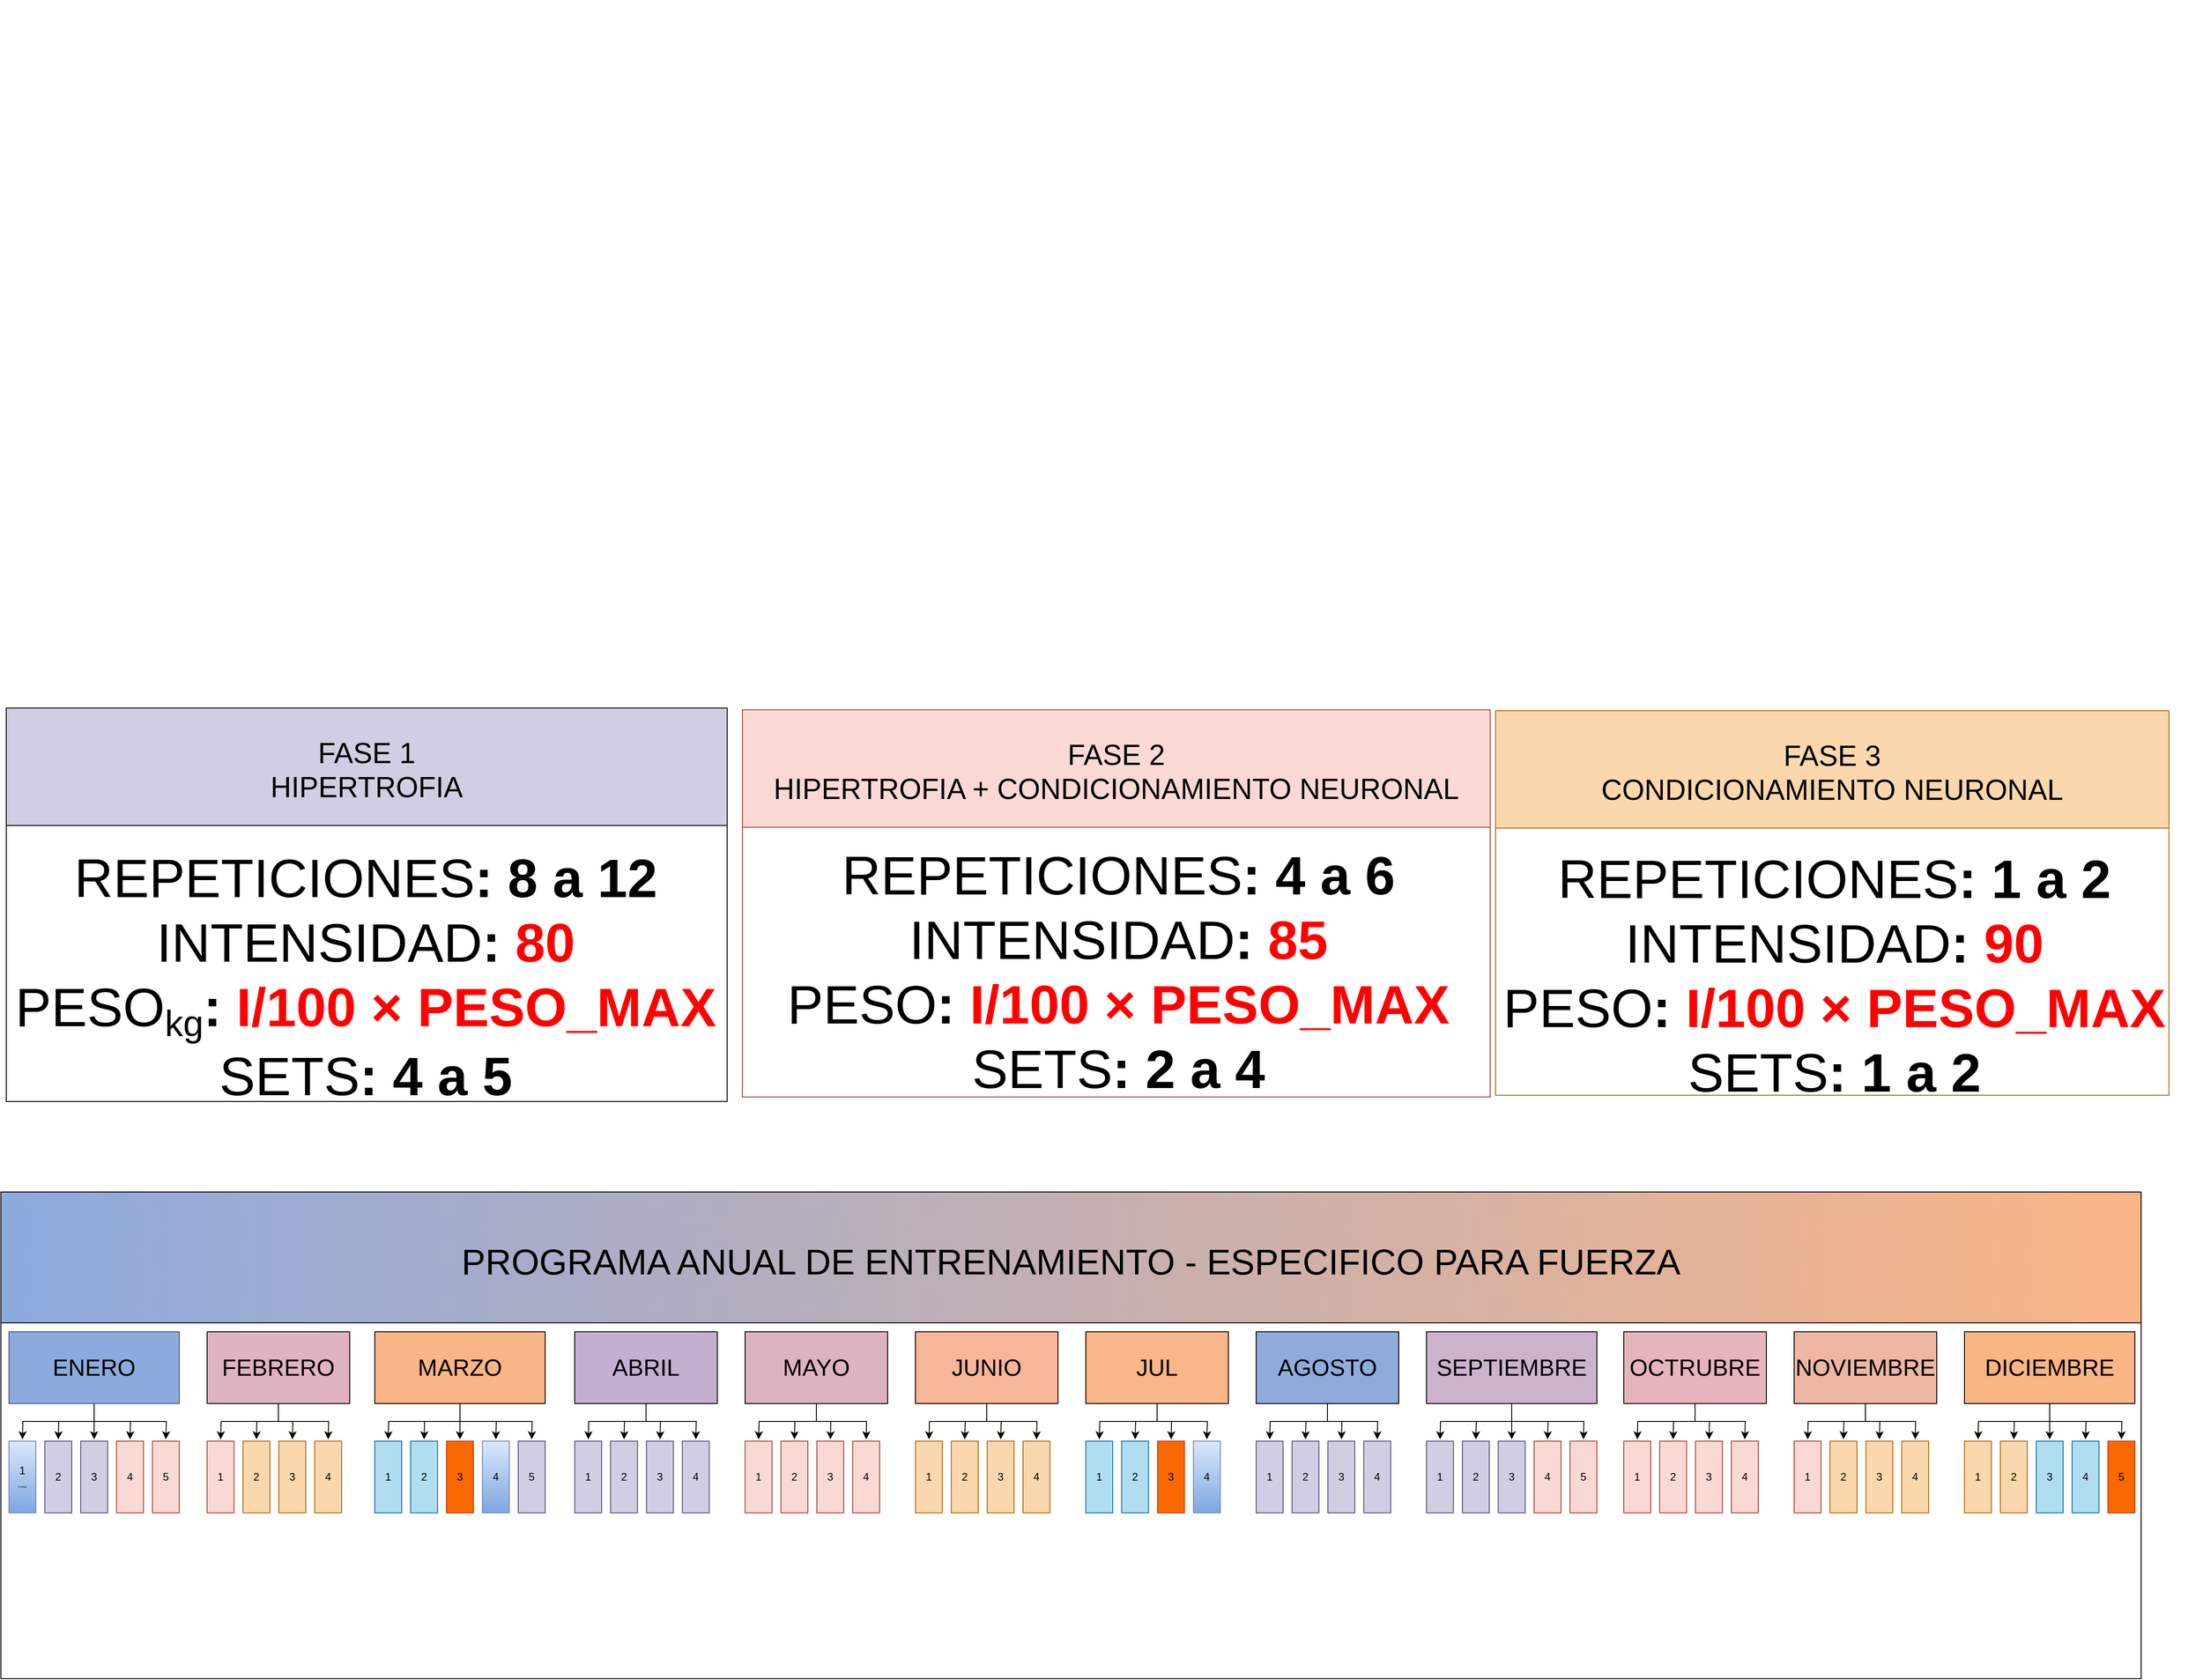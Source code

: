 <mxfile version="16.6.7" type="github">
  <diagram id="v5hP3LnzkyjKXNR7ILOM" name="Page-1">
    <mxGraphModel dx="2680" dy="3036" grid="1" gridSize="1" guides="1" tooltips="1" connect="1" arrows="1" fold="1" page="1" pageScale="1" pageWidth="827" pageHeight="1169" math="0" shadow="0">
      <root>
        <mxCell id="0" />
        <mxCell id="1" parent="0" />
        <mxCell id="fFUsiUg8K44ykZOcUOI2-355" value="" style="shape=image;imageAspect=0;aspect=fixed;verticalLabelPosition=bottom;verticalAlign=top;image=https://i.imgur.com/oUZB5g9.png;clipPath=inset(74.07% 0% 0% 0%);" vertex="1" parent="1">
          <mxGeometry x="403" y="-966" width="2362" height="330.68" as="geometry" />
        </mxCell>
        <mxCell id="fFUsiUg8K44ykZOcUOI2-368" value="" style="shape=image;imageAspect=0;aspect=fixed;verticalLabelPosition=bottom;verticalAlign=top;image=https://i.imgur.com/oUZB5g9.png;clipPath=inset(34.57% 0% 31.48% 0%);" vertex="1" parent="1">
          <mxGeometry x="405" y="-617" width="2360" height="432.66" as="geometry" />
        </mxCell>
        <mxCell id="fFUsiUg8K44ykZOcUOI2-369" value="PROGRAMA ANUAL DE ENTRENAMIENTO - ESPECIFICO PARA FUERZA" style="swimlane;fontFamily=Helvetica;fontSize=40;fontColor=default;strokeColor=#000000;fillColor=#FAB586;gradientColor=#8DAADE;gradientDirection=west;startSize=146;fontStyle=0" vertex="1" parent="1">
          <mxGeometry x="398" y="364" width="2387" height="543" as="geometry" />
        </mxCell>
        <mxCell id="fFUsiUg8K44ykZOcUOI2-370" style="edgeStyle=orthogonalEdgeStyle;rounded=0;orthogonalLoop=1;jettySize=auto;html=1;" edge="1" parent="fFUsiUg8K44ykZOcUOI2-369" source="fFUsiUg8K44ykZOcUOI2-375">
          <mxGeometry relative="1" as="geometry">
            <mxPoint x="24" y="276" as="targetPoint" />
          </mxGeometry>
        </mxCell>
        <mxCell id="fFUsiUg8K44ykZOcUOI2-371" style="edgeStyle=orthogonalEdgeStyle;rounded=0;orthogonalLoop=1;jettySize=auto;html=1;entryX=0.5;entryY=0;entryDx=0;entryDy=0;" edge="1" parent="fFUsiUg8K44ykZOcUOI2-369" source="fFUsiUg8K44ykZOcUOI2-375">
          <mxGeometry relative="1" as="geometry">
            <mxPoint x="64" y="276" as="targetPoint" />
          </mxGeometry>
        </mxCell>
        <mxCell id="fFUsiUg8K44ykZOcUOI2-372" style="edgeStyle=orthogonalEdgeStyle;rounded=0;orthogonalLoop=1;jettySize=auto;html=1;" edge="1" parent="fFUsiUg8K44ykZOcUOI2-369" source="fFUsiUg8K44ykZOcUOI2-375">
          <mxGeometry relative="1" as="geometry">
            <mxPoint x="104" y="276" as="targetPoint" />
          </mxGeometry>
        </mxCell>
        <mxCell id="fFUsiUg8K44ykZOcUOI2-373" style="edgeStyle=orthogonalEdgeStyle;rounded=0;orthogonalLoop=1;jettySize=auto;html=1;entryX=0.5;entryY=0;entryDx=0;entryDy=0;" edge="1" parent="fFUsiUg8K44ykZOcUOI2-369" source="fFUsiUg8K44ykZOcUOI2-375">
          <mxGeometry relative="1" as="geometry">
            <mxPoint x="144" y="276" as="targetPoint" />
          </mxGeometry>
        </mxCell>
        <mxCell id="fFUsiUg8K44ykZOcUOI2-374" style="edgeStyle=orthogonalEdgeStyle;rounded=0;orthogonalLoop=1;jettySize=auto;html=1;entryX=0.5;entryY=0;entryDx=0;entryDy=0;" edge="1" parent="fFUsiUg8K44ykZOcUOI2-369" source="fFUsiUg8K44ykZOcUOI2-375">
          <mxGeometry relative="1" as="geometry">
            <mxPoint x="184" y="276" as="targetPoint" />
          </mxGeometry>
        </mxCell>
        <mxCell id="fFUsiUg8K44ykZOcUOI2-375" value="ENERO" style="rounded=0;whiteSpace=wrap;html=1;fillColor=#8daadc;strokeColor=#56517e;fontSize=26;" vertex="1" parent="fFUsiUg8K44ykZOcUOI2-369">
          <mxGeometry x="9" y="156" width="190" height="80" as="geometry" />
        </mxCell>
        <mxCell id="fFUsiUg8K44ykZOcUOI2-377" value="1&lt;br&gt;&lt;font style=&quot;font-size: 3px&quot;&gt;0.30kg&lt;/font&gt;" style="rounded=0;whiteSpace=wrap;html=1;fillColor=#dae8fc;strokeColor=#6c8ebf;gradientColor=#7ea6e0;" vertex="1" parent="fFUsiUg8K44ykZOcUOI2-369">
          <mxGeometry x="9" y="278" width="30" height="80" as="geometry" />
        </mxCell>
        <mxCell id="fFUsiUg8K44ykZOcUOI2-379" value="2" style="rounded=0;whiteSpace=wrap;html=1;fillColor=#d0cee2;strokeColor=#56517e;" vertex="1" parent="fFUsiUg8K44ykZOcUOI2-369">
          <mxGeometry x="49" y="278" width="30" height="80" as="geometry" />
        </mxCell>
        <mxCell id="fFUsiUg8K44ykZOcUOI2-381" value="3" style="rounded=0;whiteSpace=wrap;html=1;fillColor=#d0cee2;strokeColor=#56517e;" vertex="1" parent="fFUsiUg8K44ykZOcUOI2-369">
          <mxGeometry x="89" y="278" width="30" height="80" as="geometry" />
        </mxCell>
        <mxCell id="fFUsiUg8K44ykZOcUOI2-383" value="4" style="rounded=0;whiteSpace=wrap;html=1;fillColor=#fad9d5;strokeColor=#ae4132;" vertex="1" parent="fFUsiUg8K44ykZOcUOI2-369">
          <mxGeometry x="129" y="278" width="30" height="80" as="geometry" />
        </mxCell>
        <mxCell id="fFUsiUg8K44ykZOcUOI2-384" value="5" style="rounded=0;whiteSpace=wrap;html=1;fillColor=#fad9d5;strokeColor=#ae4132;" vertex="1" parent="fFUsiUg8K44ykZOcUOI2-369">
          <mxGeometry x="169" y="278" width="30" height="80" as="geometry" />
        </mxCell>
        <mxCell id="fFUsiUg8K44ykZOcUOI2-385" style="edgeStyle=orthogonalEdgeStyle;rounded=0;orthogonalLoop=1;jettySize=auto;html=1;" edge="1" parent="fFUsiUg8K44ykZOcUOI2-369" source="fFUsiUg8K44ykZOcUOI2-389">
          <mxGeometry relative="1" as="geometry">
            <mxPoint x="245.111" y="276" as="targetPoint" />
          </mxGeometry>
        </mxCell>
        <mxCell id="fFUsiUg8K44ykZOcUOI2-386" style="edgeStyle=orthogonalEdgeStyle;rounded=0;orthogonalLoop=1;jettySize=auto;html=1;entryX=0.5;entryY=0;entryDx=0;entryDy=0;" edge="1" parent="fFUsiUg8K44ykZOcUOI2-369" source="fFUsiUg8K44ykZOcUOI2-389">
          <mxGeometry relative="1" as="geometry">
            <mxPoint x="285" y="276" as="targetPoint" />
          </mxGeometry>
        </mxCell>
        <mxCell id="fFUsiUg8K44ykZOcUOI2-387" style="edgeStyle=orthogonalEdgeStyle;rounded=0;orthogonalLoop=1;jettySize=auto;html=1;" edge="1" parent="fFUsiUg8K44ykZOcUOI2-369" source="fFUsiUg8K44ykZOcUOI2-389">
          <mxGeometry relative="1" as="geometry">
            <mxPoint x="325.111" y="276" as="targetPoint" />
          </mxGeometry>
        </mxCell>
        <mxCell id="fFUsiUg8K44ykZOcUOI2-388" style="edgeStyle=orthogonalEdgeStyle;rounded=0;orthogonalLoop=1;jettySize=auto;html=1;entryX=0.5;entryY=0;entryDx=0;entryDy=0;" edge="1" parent="fFUsiUg8K44ykZOcUOI2-369" source="fFUsiUg8K44ykZOcUOI2-389">
          <mxGeometry relative="1" as="geometry">
            <mxPoint x="365" y="276" as="targetPoint" />
          </mxGeometry>
        </mxCell>
        <mxCell id="fFUsiUg8K44ykZOcUOI2-389" value="FEBRERO&lt;br style=&quot;font-size: 26px;&quot;&gt;" style="rounded=0;whiteSpace=wrap;html=1;fillColor=#dfb3c0;fontSize=26;" vertex="1" parent="fFUsiUg8K44ykZOcUOI2-369">
          <mxGeometry x="230" y="156" width="159" height="80" as="geometry" />
        </mxCell>
        <mxCell id="fFUsiUg8K44ykZOcUOI2-391" value="1" style="rounded=0;whiteSpace=wrap;html=1;fillColor=#fad9d5;strokeColor=#ae4132;" vertex="1" parent="fFUsiUg8K44ykZOcUOI2-369">
          <mxGeometry x="230" y="278" width="30" height="80" as="geometry" />
        </mxCell>
        <mxCell id="fFUsiUg8K44ykZOcUOI2-393" value="2" style="rounded=0;whiteSpace=wrap;html=1;fillColor=#fad7ac;strokeColor=#b46504;" vertex="1" parent="fFUsiUg8K44ykZOcUOI2-369">
          <mxGeometry x="270" y="278" width="30" height="80" as="geometry" />
        </mxCell>
        <mxCell id="fFUsiUg8K44ykZOcUOI2-395" value="3" style="rounded=0;whiteSpace=wrap;html=1;fillColor=#fad7ac;strokeColor=#b46504;" vertex="1" parent="fFUsiUg8K44ykZOcUOI2-369">
          <mxGeometry x="310" y="278" width="30" height="80" as="geometry" />
        </mxCell>
        <mxCell id="fFUsiUg8K44ykZOcUOI2-396" value="4" style="rounded=0;whiteSpace=wrap;html=1;fillColor=#fad7ac;strokeColor=#b46504;" vertex="1" parent="fFUsiUg8K44ykZOcUOI2-369">
          <mxGeometry x="350" y="278" width="30" height="80" as="geometry" />
        </mxCell>
        <mxCell id="fFUsiUg8K44ykZOcUOI2-397" style="edgeStyle=orthogonalEdgeStyle;rounded=0;orthogonalLoop=1;jettySize=auto;html=1;" edge="1" parent="fFUsiUg8K44ykZOcUOI2-369" source="fFUsiUg8K44ykZOcUOI2-402">
          <mxGeometry relative="1" as="geometry">
            <mxPoint x="432" y="276" as="targetPoint" />
          </mxGeometry>
        </mxCell>
        <mxCell id="fFUsiUg8K44ykZOcUOI2-398" style="edgeStyle=orthogonalEdgeStyle;rounded=0;orthogonalLoop=1;jettySize=auto;html=1;entryX=0.5;entryY=0;entryDx=0;entryDy=0;" edge="1" parent="fFUsiUg8K44ykZOcUOI2-369" source="fFUsiUg8K44ykZOcUOI2-402">
          <mxGeometry relative="1" as="geometry">
            <mxPoint x="472" y="276" as="targetPoint" />
          </mxGeometry>
        </mxCell>
        <mxCell id="fFUsiUg8K44ykZOcUOI2-399" style="edgeStyle=orthogonalEdgeStyle;rounded=0;orthogonalLoop=1;jettySize=auto;html=1;" edge="1" parent="fFUsiUg8K44ykZOcUOI2-369" source="fFUsiUg8K44ykZOcUOI2-402">
          <mxGeometry relative="1" as="geometry">
            <mxPoint x="512" y="276" as="targetPoint" />
          </mxGeometry>
        </mxCell>
        <mxCell id="fFUsiUg8K44ykZOcUOI2-400" style="edgeStyle=orthogonalEdgeStyle;rounded=0;orthogonalLoop=1;jettySize=auto;html=1;entryX=0.5;entryY=0;entryDx=0;entryDy=0;" edge="1" parent="fFUsiUg8K44ykZOcUOI2-369" source="fFUsiUg8K44ykZOcUOI2-402">
          <mxGeometry relative="1" as="geometry">
            <mxPoint x="552" y="276" as="targetPoint" />
          </mxGeometry>
        </mxCell>
        <mxCell id="fFUsiUg8K44ykZOcUOI2-401" style="edgeStyle=orthogonalEdgeStyle;rounded=0;orthogonalLoop=1;jettySize=auto;html=1;entryX=0.5;entryY=0;entryDx=0;entryDy=0;" edge="1" parent="fFUsiUg8K44ykZOcUOI2-369" source="fFUsiUg8K44ykZOcUOI2-402">
          <mxGeometry relative="1" as="geometry">
            <mxPoint x="592" y="276" as="targetPoint" />
          </mxGeometry>
        </mxCell>
        <mxCell id="fFUsiUg8K44ykZOcUOI2-402" value="MARZO" style="rounded=0;whiteSpace=wrap;html=1;fillColor=#fab587;fontSize=26;" vertex="1" parent="fFUsiUg8K44ykZOcUOI2-369">
          <mxGeometry x="417" y="156" width="190" height="80" as="geometry" />
        </mxCell>
        <mxCell id="fFUsiUg8K44ykZOcUOI2-404" value="1" style="rounded=0;whiteSpace=wrap;html=1;fillColor=#b1ddf0;strokeColor=#10739e;" vertex="1" parent="fFUsiUg8K44ykZOcUOI2-369">
          <mxGeometry x="417" y="278" width="30" height="80" as="geometry" />
        </mxCell>
        <mxCell id="fFUsiUg8K44ykZOcUOI2-406" value="2" style="rounded=0;whiteSpace=wrap;html=1;fillColor=#b1ddf0;strokeColor=#10739e;" vertex="1" parent="fFUsiUg8K44ykZOcUOI2-369">
          <mxGeometry x="457" y="278" width="30" height="80" as="geometry" />
        </mxCell>
        <mxCell id="fFUsiUg8K44ykZOcUOI2-408" value="3" style="rounded=0;whiteSpace=wrap;html=1;fillColor=#fa6800;strokeColor=#C73500;fontColor=#000000;" vertex="1" parent="fFUsiUg8K44ykZOcUOI2-369">
          <mxGeometry x="497" y="278" width="30" height="80" as="geometry" />
        </mxCell>
        <mxCell id="fFUsiUg8K44ykZOcUOI2-410" value="4" style="rounded=0;whiteSpace=wrap;html=1;fillColor=#dae8fc;strokeColor=#6c8ebf;gradientColor=#7ea6e0;" vertex="1" parent="fFUsiUg8K44ykZOcUOI2-369">
          <mxGeometry x="537" y="278" width="30" height="80" as="geometry" />
        </mxCell>
        <mxCell id="fFUsiUg8K44ykZOcUOI2-411" value="5" style="rounded=0;whiteSpace=wrap;html=1;fillColor=#d0cee2;strokeColor=#56517e;" vertex="1" parent="fFUsiUg8K44ykZOcUOI2-369">
          <mxGeometry x="577" y="278" width="30" height="80" as="geometry" />
        </mxCell>
        <mxCell id="fFUsiUg8K44ykZOcUOI2-412" style="edgeStyle=orthogonalEdgeStyle;rounded=0;orthogonalLoop=1;jettySize=auto;html=1;" edge="1" parent="fFUsiUg8K44ykZOcUOI2-369" source="fFUsiUg8K44ykZOcUOI2-416">
          <mxGeometry relative="1" as="geometry">
            <mxPoint x="655.111" y="276" as="targetPoint" />
          </mxGeometry>
        </mxCell>
        <mxCell id="fFUsiUg8K44ykZOcUOI2-413" style="edgeStyle=orthogonalEdgeStyle;rounded=0;orthogonalLoop=1;jettySize=auto;html=1;entryX=0.5;entryY=0;entryDx=0;entryDy=0;" edge="1" parent="fFUsiUg8K44ykZOcUOI2-369" source="fFUsiUg8K44ykZOcUOI2-416">
          <mxGeometry relative="1" as="geometry">
            <mxPoint x="695" y="276" as="targetPoint" />
          </mxGeometry>
        </mxCell>
        <mxCell id="fFUsiUg8K44ykZOcUOI2-414" style="edgeStyle=orthogonalEdgeStyle;rounded=0;orthogonalLoop=1;jettySize=auto;html=1;" edge="1" parent="fFUsiUg8K44ykZOcUOI2-369" source="fFUsiUg8K44ykZOcUOI2-416">
          <mxGeometry relative="1" as="geometry">
            <mxPoint x="735.111" y="276" as="targetPoint" />
          </mxGeometry>
        </mxCell>
        <mxCell id="fFUsiUg8K44ykZOcUOI2-415" style="edgeStyle=orthogonalEdgeStyle;rounded=0;orthogonalLoop=1;jettySize=auto;html=1;entryX=0.5;entryY=0;entryDx=0;entryDy=0;" edge="1" parent="fFUsiUg8K44ykZOcUOI2-369" source="fFUsiUg8K44ykZOcUOI2-416">
          <mxGeometry relative="1" as="geometry">
            <mxPoint x="775" y="276" as="targetPoint" />
          </mxGeometry>
        </mxCell>
        <mxCell id="fFUsiUg8K44ykZOcUOI2-416" value="ABRIL" style="rounded=0;whiteSpace=wrap;html=1;fillColor=#c3b0d1;fontSize=26;" vertex="1" parent="fFUsiUg8K44ykZOcUOI2-369">
          <mxGeometry x="640" y="156" width="159" height="80" as="geometry" />
        </mxCell>
        <mxCell id="fFUsiUg8K44ykZOcUOI2-418" value="1" style="rounded=0;whiteSpace=wrap;html=1;fillColor=#d0cee2;strokeColor=#56517e;" vertex="1" parent="fFUsiUg8K44ykZOcUOI2-369">
          <mxGeometry x="640" y="278" width="30" height="80" as="geometry" />
        </mxCell>
        <mxCell id="fFUsiUg8K44ykZOcUOI2-420" value="2" style="rounded=0;whiteSpace=wrap;html=1;fillColor=#d0cee2;strokeColor=#56517e;" vertex="1" parent="fFUsiUg8K44ykZOcUOI2-369">
          <mxGeometry x="680" y="278" width="30" height="80" as="geometry" />
        </mxCell>
        <mxCell id="fFUsiUg8K44ykZOcUOI2-422" value="3" style="rounded=0;whiteSpace=wrap;html=1;fillColor=#d0cee2;strokeColor=#56517e;" vertex="1" parent="fFUsiUg8K44ykZOcUOI2-369">
          <mxGeometry x="720" y="278" width="30" height="80" as="geometry" />
        </mxCell>
        <mxCell id="fFUsiUg8K44ykZOcUOI2-423" value="4" style="rounded=0;whiteSpace=wrap;html=1;fillColor=#d0cee2;strokeColor=#56517e;" vertex="1" parent="fFUsiUg8K44ykZOcUOI2-369">
          <mxGeometry x="760" y="278" width="30" height="80" as="geometry" />
        </mxCell>
        <mxCell id="fFUsiUg8K44ykZOcUOI2-424" style="edgeStyle=orthogonalEdgeStyle;rounded=0;orthogonalLoop=1;jettySize=auto;html=1;" edge="1" parent="fFUsiUg8K44ykZOcUOI2-369" source="fFUsiUg8K44ykZOcUOI2-428">
          <mxGeometry relative="1" as="geometry">
            <mxPoint x="845.111" y="276" as="targetPoint" />
          </mxGeometry>
        </mxCell>
        <mxCell id="fFUsiUg8K44ykZOcUOI2-425" style="edgeStyle=orthogonalEdgeStyle;rounded=0;orthogonalLoop=1;jettySize=auto;html=1;entryX=0.5;entryY=0;entryDx=0;entryDy=0;" edge="1" parent="fFUsiUg8K44ykZOcUOI2-369" source="fFUsiUg8K44ykZOcUOI2-428">
          <mxGeometry relative="1" as="geometry">
            <mxPoint x="885" y="276" as="targetPoint" />
          </mxGeometry>
        </mxCell>
        <mxCell id="fFUsiUg8K44ykZOcUOI2-426" style="edgeStyle=orthogonalEdgeStyle;rounded=0;orthogonalLoop=1;jettySize=auto;html=1;" edge="1" parent="fFUsiUg8K44ykZOcUOI2-369" source="fFUsiUg8K44ykZOcUOI2-428">
          <mxGeometry relative="1" as="geometry">
            <mxPoint x="925.111" y="276" as="targetPoint" />
          </mxGeometry>
        </mxCell>
        <mxCell id="fFUsiUg8K44ykZOcUOI2-427" style="edgeStyle=orthogonalEdgeStyle;rounded=0;orthogonalLoop=1;jettySize=auto;html=1;entryX=0.5;entryY=0;entryDx=0;entryDy=0;" edge="1" parent="fFUsiUg8K44ykZOcUOI2-369" source="fFUsiUg8K44ykZOcUOI2-428">
          <mxGeometry relative="1" as="geometry">
            <mxPoint x="965" y="276" as="targetPoint" />
          </mxGeometry>
        </mxCell>
        <mxCell id="fFUsiUg8K44ykZOcUOI2-428" value="MAYO" style="rounded=0;whiteSpace=wrap;html=1;fillColor=#dcb4c0;fontSize=26;" vertex="1" parent="fFUsiUg8K44ykZOcUOI2-369">
          <mxGeometry x="830" y="156" width="159" height="80" as="geometry" />
        </mxCell>
        <mxCell id="fFUsiUg8K44ykZOcUOI2-430" value="1" style="rounded=0;whiteSpace=wrap;html=1;fillColor=#fad9d5;strokeColor=#ae4132;" vertex="1" parent="fFUsiUg8K44ykZOcUOI2-369">
          <mxGeometry x="830" y="278" width="30" height="80" as="geometry" />
        </mxCell>
        <mxCell id="fFUsiUg8K44ykZOcUOI2-432" value="2" style="rounded=0;whiteSpace=wrap;html=1;fillColor=#fad9d5;strokeColor=#ae4132;" vertex="1" parent="fFUsiUg8K44ykZOcUOI2-369">
          <mxGeometry x="870" y="278" width="30" height="80" as="geometry" />
        </mxCell>
        <mxCell id="fFUsiUg8K44ykZOcUOI2-434" value="3" style="rounded=0;whiteSpace=wrap;html=1;fillColor=#fad9d5;strokeColor=#ae4132;" vertex="1" parent="fFUsiUg8K44ykZOcUOI2-369">
          <mxGeometry x="910" y="278" width="30" height="80" as="geometry" />
        </mxCell>
        <mxCell id="fFUsiUg8K44ykZOcUOI2-435" value="4" style="rounded=0;whiteSpace=wrap;html=1;fillColor=#fad9d5;strokeColor=#ae4132;" vertex="1" parent="fFUsiUg8K44ykZOcUOI2-369">
          <mxGeometry x="950" y="278" width="30" height="80" as="geometry" />
        </mxCell>
        <mxCell id="fFUsiUg8K44ykZOcUOI2-436" style="edgeStyle=orthogonalEdgeStyle;rounded=0;orthogonalLoop=1;jettySize=auto;html=1;" edge="1" parent="fFUsiUg8K44ykZOcUOI2-369" source="fFUsiUg8K44ykZOcUOI2-440">
          <mxGeometry relative="1" as="geometry">
            <mxPoint x="1035.111" y="276" as="targetPoint" />
          </mxGeometry>
        </mxCell>
        <mxCell id="fFUsiUg8K44ykZOcUOI2-437" style="edgeStyle=orthogonalEdgeStyle;rounded=0;orthogonalLoop=1;jettySize=auto;html=1;entryX=0.5;entryY=0;entryDx=0;entryDy=0;" edge="1" parent="fFUsiUg8K44ykZOcUOI2-369" source="fFUsiUg8K44ykZOcUOI2-440">
          <mxGeometry relative="1" as="geometry">
            <mxPoint x="1075" y="276" as="targetPoint" />
          </mxGeometry>
        </mxCell>
        <mxCell id="fFUsiUg8K44ykZOcUOI2-438" style="edgeStyle=orthogonalEdgeStyle;rounded=0;orthogonalLoop=1;jettySize=auto;html=1;" edge="1" parent="fFUsiUg8K44ykZOcUOI2-369" source="fFUsiUg8K44ykZOcUOI2-440">
          <mxGeometry relative="1" as="geometry">
            <mxPoint x="1115.111" y="276" as="targetPoint" />
          </mxGeometry>
        </mxCell>
        <mxCell id="fFUsiUg8K44ykZOcUOI2-439" style="edgeStyle=orthogonalEdgeStyle;rounded=0;orthogonalLoop=1;jettySize=auto;html=1;entryX=0.5;entryY=0;entryDx=0;entryDy=0;" edge="1" parent="fFUsiUg8K44ykZOcUOI2-369" source="fFUsiUg8K44ykZOcUOI2-440">
          <mxGeometry relative="1" as="geometry">
            <mxPoint x="1155" y="276" as="targetPoint" />
          </mxGeometry>
        </mxCell>
        <mxCell id="fFUsiUg8K44ykZOcUOI2-440" value="JUNIO" style="rounded=0;whiteSpace=wrap;html=1;fillColor=#f7b59a;fontSize=26;" vertex="1" parent="fFUsiUg8K44ykZOcUOI2-369">
          <mxGeometry x="1020" y="156" width="159" height="80" as="geometry" />
        </mxCell>
        <mxCell id="fFUsiUg8K44ykZOcUOI2-442" value="1" style="rounded=0;whiteSpace=wrap;html=1;fillColor=#fad7ac;strokeColor=#b46504;" vertex="1" parent="fFUsiUg8K44ykZOcUOI2-369">
          <mxGeometry x="1020" y="278" width="30" height="80" as="geometry" />
        </mxCell>
        <mxCell id="fFUsiUg8K44ykZOcUOI2-444" value="2" style="rounded=0;whiteSpace=wrap;html=1;fillColor=#fad7ac;strokeColor=#b46504;" vertex="1" parent="fFUsiUg8K44ykZOcUOI2-369">
          <mxGeometry x="1060" y="278" width="30" height="80" as="geometry" />
        </mxCell>
        <mxCell id="fFUsiUg8K44ykZOcUOI2-446" value="3" style="rounded=0;whiteSpace=wrap;html=1;fillColor=#fad7ac;strokeColor=#b46504;" vertex="1" parent="fFUsiUg8K44ykZOcUOI2-369">
          <mxGeometry x="1100" y="278" width="30" height="80" as="geometry" />
        </mxCell>
        <mxCell id="fFUsiUg8K44ykZOcUOI2-447" value="4" style="rounded=0;whiteSpace=wrap;html=1;fillColor=#fad7ac;strokeColor=#b46504;" vertex="1" parent="fFUsiUg8K44ykZOcUOI2-369">
          <mxGeometry x="1140" y="278" width="30" height="80" as="geometry" />
        </mxCell>
        <mxCell id="fFUsiUg8K44ykZOcUOI2-448" style="edgeStyle=orthogonalEdgeStyle;rounded=0;orthogonalLoop=1;jettySize=auto;html=1;" edge="1" parent="fFUsiUg8K44ykZOcUOI2-369" source="fFUsiUg8K44ykZOcUOI2-452">
          <mxGeometry relative="1" as="geometry">
            <mxPoint x="1225.111" y="276" as="targetPoint" />
          </mxGeometry>
        </mxCell>
        <mxCell id="fFUsiUg8K44ykZOcUOI2-449" style="edgeStyle=orthogonalEdgeStyle;rounded=0;orthogonalLoop=1;jettySize=auto;html=1;entryX=0.5;entryY=0;entryDx=0;entryDy=0;" edge="1" parent="fFUsiUg8K44ykZOcUOI2-369" source="fFUsiUg8K44ykZOcUOI2-452">
          <mxGeometry relative="1" as="geometry">
            <mxPoint x="1265" y="276" as="targetPoint" />
          </mxGeometry>
        </mxCell>
        <mxCell id="fFUsiUg8K44ykZOcUOI2-450" style="edgeStyle=orthogonalEdgeStyle;rounded=0;orthogonalLoop=1;jettySize=auto;html=1;" edge="1" parent="fFUsiUg8K44ykZOcUOI2-369" source="fFUsiUg8K44ykZOcUOI2-452">
          <mxGeometry relative="1" as="geometry">
            <mxPoint x="1305.111" y="276" as="targetPoint" />
          </mxGeometry>
        </mxCell>
        <mxCell id="fFUsiUg8K44ykZOcUOI2-451" style="edgeStyle=orthogonalEdgeStyle;rounded=0;orthogonalLoop=1;jettySize=auto;html=1;entryX=0.5;entryY=0;entryDx=0;entryDy=0;" edge="1" parent="fFUsiUg8K44ykZOcUOI2-369" source="fFUsiUg8K44ykZOcUOI2-452">
          <mxGeometry relative="1" as="geometry">
            <mxPoint x="1345" y="276" as="targetPoint" />
          </mxGeometry>
        </mxCell>
        <mxCell id="fFUsiUg8K44ykZOcUOI2-452" value="JUL" style="rounded=0;whiteSpace=wrap;html=1;fillColor=#fab588;fontSize=26;" vertex="1" parent="fFUsiUg8K44ykZOcUOI2-369">
          <mxGeometry x="1210" y="156" width="159" height="80" as="geometry" />
        </mxCell>
        <mxCell id="fFUsiUg8K44ykZOcUOI2-454" value="1" style="rounded=0;whiteSpace=wrap;html=1;fillColor=#b1ddf0;strokeColor=#10739e;" vertex="1" parent="fFUsiUg8K44ykZOcUOI2-369">
          <mxGeometry x="1210" y="278" width="30" height="80" as="geometry" />
        </mxCell>
        <mxCell id="fFUsiUg8K44ykZOcUOI2-456" value="2" style="rounded=0;whiteSpace=wrap;html=1;fillColor=#b1ddf0;strokeColor=#10739e;" vertex="1" parent="fFUsiUg8K44ykZOcUOI2-369">
          <mxGeometry x="1250" y="278" width="30" height="80" as="geometry" />
        </mxCell>
        <mxCell id="fFUsiUg8K44ykZOcUOI2-458" value="3" style="rounded=0;whiteSpace=wrap;html=1;fillColor=#fa6800;fontColor=#000000;strokeColor=#C73500;" vertex="1" parent="fFUsiUg8K44ykZOcUOI2-369">
          <mxGeometry x="1290" y="278" width="30" height="80" as="geometry" />
        </mxCell>
        <mxCell id="fFUsiUg8K44ykZOcUOI2-459" value="4" style="rounded=0;whiteSpace=wrap;html=1;fillColor=#dae8fc;strokeColor=#6c8ebf;gradientColor=#7ea6e0;" vertex="1" parent="fFUsiUg8K44ykZOcUOI2-369">
          <mxGeometry x="1330" y="278" width="30" height="80" as="geometry" />
        </mxCell>
        <mxCell id="fFUsiUg8K44ykZOcUOI2-460" style="edgeStyle=orthogonalEdgeStyle;rounded=0;orthogonalLoop=1;jettySize=auto;html=1;" edge="1" parent="fFUsiUg8K44ykZOcUOI2-369" source="fFUsiUg8K44ykZOcUOI2-464">
          <mxGeometry relative="1" as="geometry">
            <mxPoint x="1415.111" y="276" as="targetPoint" />
          </mxGeometry>
        </mxCell>
        <mxCell id="fFUsiUg8K44ykZOcUOI2-461" style="edgeStyle=orthogonalEdgeStyle;rounded=0;orthogonalLoop=1;jettySize=auto;html=1;entryX=0.5;entryY=0;entryDx=0;entryDy=0;" edge="1" parent="fFUsiUg8K44ykZOcUOI2-369" source="fFUsiUg8K44ykZOcUOI2-464">
          <mxGeometry relative="1" as="geometry">
            <mxPoint x="1455" y="276" as="targetPoint" />
          </mxGeometry>
        </mxCell>
        <mxCell id="fFUsiUg8K44ykZOcUOI2-462" style="edgeStyle=orthogonalEdgeStyle;rounded=0;orthogonalLoop=1;jettySize=auto;html=1;" edge="1" parent="fFUsiUg8K44ykZOcUOI2-369" source="fFUsiUg8K44ykZOcUOI2-464">
          <mxGeometry relative="1" as="geometry">
            <mxPoint x="1495.111" y="276" as="targetPoint" />
          </mxGeometry>
        </mxCell>
        <mxCell id="fFUsiUg8K44ykZOcUOI2-463" style="edgeStyle=orthogonalEdgeStyle;rounded=0;orthogonalLoop=1;jettySize=auto;html=1;entryX=0.5;entryY=0;entryDx=0;entryDy=0;" edge="1" parent="fFUsiUg8K44ykZOcUOI2-369" source="fFUsiUg8K44ykZOcUOI2-464">
          <mxGeometry relative="1" as="geometry">
            <mxPoint x="1535" y="276" as="targetPoint" />
          </mxGeometry>
        </mxCell>
        <mxCell id="fFUsiUg8K44ykZOcUOI2-464" value="AGOSTO" style="rounded=0;whiteSpace=wrap;html=1;fillColor=#90abdb;fontSize=26;" vertex="1" parent="fFUsiUg8K44ykZOcUOI2-369">
          <mxGeometry x="1400" y="156" width="159" height="80" as="geometry" />
        </mxCell>
        <mxCell id="fFUsiUg8K44ykZOcUOI2-466" value="1" style="rounded=0;whiteSpace=wrap;html=1;fillColor=#d0cee2;strokeColor=#56517e;" vertex="1" parent="fFUsiUg8K44ykZOcUOI2-369">
          <mxGeometry x="1400" y="278" width="30" height="80" as="geometry" />
        </mxCell>
        <mxCell id="fFUsiUg8K44ykZOcUOI2-468" value="2" style="rounded=0;whiteSpace=wrap;html=1;fillColor=#d0cee2;strokeColor=#56517e;" vertex="1" parent="fFUsiUg8K44ykZOcUOI2-369">
          <mxGeometry x="1440" y="278" width="30" height="80" as="geometry" />
        </mxCell>
        <mxCell id="fFUsiUg8K44ykZOcUOI2-470" value="3" style="rounded=0;whiteSpace=wrap;html=1;fillColor=#d0cee2;strokeColor=#56517e;" vertex="1" parent="fFUsiUg8K44ykZOcUOI2-369">
          <mxGeometry x="1480" y="278" width="30" height="80" as="geometry" />
        </mxCell>
        <mxCell id="fFUsiUg8K44ykZOcUOI2-471" value="4" style="rounded=0;whiteSpace=wrap;html=1;fillColor=#d0cee2;strokeColor=#56517e;" vertex="1" parent="fFUsiUg8K44ykZOcUOI2-369">
          <mxGeometry x="1520" y="278" width="30" height="80" as="geometry" />
        </mxCell>
        <mxCell id="fFUsiUg8K44ykZOcUOI2-472" style="edgeStyle=orthogonalEdgeStyle;rounded=0;orthogonalLoop=1;jettySize=auto;html=1;" edge="1" parent="fFUsiUg8K44ykZOcUOI2-369" source="fFUsiUg8K44ykZOcUOI2-477">
          <mxGeometry relative="1" as="geometry">
            <mxPoint x="1605.111" y="276" as="targetPoint" />
          </mxGeometry>
        </mxCell>
        <mxCell id="fFUsiUg8K44ykZOcUOI2-473" style="edgeStyle=orthogonalEdgeStyle;rounded=0;orthogonalLoop=1;jettySize=auto;html=1;entryX=0.5;entryY=0;entryDx=0;entryDy=0;" edge="1" parent="fFUsiUg8K44ykZOcUOI2-369" source="fFUsiUg8K44ykZOcUOI2-477">
          <mxGeometry relative="1" as="geometry">
            <mxPoint x="1645" y="276" as="targetPoint" />
          </mxGeometry>
        </mxCell>
        <mxCell id="fFUsiUg8K44ykZOcUOI2-474" style="edgeStyle=orthogonalEdgeStyle;rounded=0;orthogonalLoop=1;jettySize=auto;html=1;" edge="1" parent="fFUsiUg8K44ykZOcUOI2-369" source="fFUsiUg8K44ykZOcUOI2-477">
          <mxGeometry relative="1" as="geometry">
            <mxPoint x="1685" y="276" as="targetPoint" />
          </mxGeometry>
        </mxCell>
        <mxCell id="fFUsiUg8K44ykZOcUOI2-475" style="edgeStyle=orthogonalEdgeStyle;rounded=0;orthogonalLoop=1;jettySize=auto;html=1;entryX=0.5;entryY=0;entryDx=0;entryDy=0;" edge="1" parent="fFUsiUg8K44ykZOcUOI2-369" source="fFUsiUg8K44ykZOcUOI2-477">
          <mxGeometry relative="1" as="geometry">
            <mxPoint x="1725" y="276" as="targetPoint" />
          </mxGeometry>
        </mxCell>
        <mxCell id="fFUsiUg8K44ykZOcUOI2-476" style="edgeStyle=orthogonalEdgeStyle;rounded=0;orthogonalLoop=1;jettySize=auto;html=1;entryX=0.5;entryY=0;entryDx=0;entryDy=0;" edge="1" parent="fFUsiUg8K44ykZOcUOI2-369" source="fFUsiUg8K44ykZOcUOI2-477">
          <mxGeometry relative="1" as="geometry">
            <mxPoint x="1765" y="276" as="targetPoint" />
          </mxGeometry>
        </mxCell>
        <mxCell id="fFUsiUg8K44ykZOcUOI2-477" value="SEPTIEMBRE" style="rounded=0;whiteSpace=wrap;html=1;fillColor=#ccb3cc;fontSize=26;" vertex="1" parent="fFUsiUg8K44ykZOcUOI2-369">
          <mxGeometry x="1590" y="156" width="190" height="80" as="geometry" />
        </mxCell>
        <mxCell id="fFUsiUg8K44ykZOcUOI2-479" value="1" style="rounded=0;whiteSpace=wrap;html=1;fillColor=#d0cee2;strokeColor=#56517e;" vertex="1" parent="fFUsiUg8K44ykZOcUOI2-369">
          <mxGeometry x="1590" y="278" width="30" height="80" as="geometry" />
        </mxCell>
        <mxCell id="fFUsiUg8K44ykZOcUOI2-481" value="2" style="rounded=0;whiteSpace=wrap;html=1;fillColor=#d0cee2;strokeColor=#56517e;" vertex="1" parent="fFUsiUg8K44ykZOcUOI2-369">
          <mxGeometry x="1630" y="278" width="30" height="80" as="geometry" />
        </mxCell>
        <mxCell id="fFUsiUg8K44ykZOcUOI2-483" value="3" style="rounded=0;whiteSpace=wrap;html=1;fillColor=#d0cee2;strokeColor=#56517e;" vertex="1" parent="fFUsiUg8K44ykZOcUOI2-369">
          <mxGeometry x="1670" y="278" width="30" height="80" as="geometry" />
        </mxCell>
        <mxCell id="fFUsiUg8K44ykZOcUOI2-485" value="4" style="rounded=0;whiteSpace=wrap;html=1;fillColor=#fad9d5;strokeColor=#ae4132;" vertex="1" parent="fFUsiUg8K44ykZOcUOI2-369">
          <mxGeometry x="1710" y="278" width="30" height="80" as="geometry" />
        </mxCell>
        <mxCell id="fFUsiUg8K44ykZOcUOI2-486" value="5" style="rounded=0;whiteSpace=wrap;html=1;fillColor=#fad9d5;strokeColor=#ae4132;" vertex="1" parent="fFUsiUg8K44ykZOcUOI2-369">
          <mxGeometry x="1750" y="278" width="30" height="80" as="geometry" />
        </mxCell>
        <mxCell id="fFUsiUg8K44ykZOcUOI2-487" style="edgeStyle=orthogonalEdgeStyle;rounded=0;orthogonalLoop=1;jettySize=auto;html=1;" edge="1" parent="fFUsiUg8K44ykZOcUOI2-369" source="fFUsiUg8K44ykZOcUOI2-491">
          <mxGeometry relative="1" as="geometry">
            <mxPoint x="1825.111" y="276" as="targetPoint" />
          </mxGeometry>
        </mxCell>
        <mxCell id="fFUsiUg8K44ykZOcUOI2-488" style="edgeStyle=orthogonalEdgeStyle;rounded=0;orthogonalLoop=1;jettySize=auto;html=1;entryX=0.5;entryY=0;entryDx=0;entryDy=0;" edge="1" parent="fFUsiUg8K44ykZOcUOI2-369" source="fFUsiUg8K44ykZOcUOI2-491">
          <mxGeometry relative="1" as="geometry">
            <mxPoint x="1865" y="276" as="targetPoint" />
          </mxGeometry>
        </mxCell>
        <mxCell id="fFUsiUg8K44ykZOcUOI2-489" style="edgeStyle=orthogonalEdgeStyle;rounded=0;orthogonalLoop=1;jettySize=auto;html=1;" edge="1" parent="fFUsiUg8K44ykZOcUOI2-369" source="fFUsiUg8K44ykZOcUOI2-491">
          <mxGeometry relative="1" as="geometry">
            <mxPoint x="1905.111" y="276" as="targetPoint" />
          </mxGeometry>
        </mxCell>
        <mxCell id="fFUsiUg8K44ykZOcUOI2-490" style="edgeStyle=orthogonalEdgeStyle;rounded=0;orthogonalLoop=1;jettySize=auto;html=1;entryX=0.5;entryY=0;entryDx=0;entryDy=0;" edge="1" parent="fFUsiUg8K44ykZOcUOI2-369" source="fFUsiUg8K44ykZOcUOI2-491">
          <mxGeometry relative="1" as="geometry">
            <mxPoint x="1945" y="276" as="targetPoint" />
          </mxGeometry>
        </mxCell>
        <mxCell id="fFUsiUg8K44ykZOcUOI2-491" value="OCTRUBRE" style="rounded=0;whiteSpace=wrap;html=1;fillColor=#e6b5bc;fontSize=26;" vertex="1" parent="fFUsiUg8K44ykZOcUOI2-369">
          <mxGeometry x="1810" y="156" width="159" height="80" as="geometry" />
        </mxCell>
        <mxCell id="fFUsiUg8K44ykZOcUOI2-493" value="1" style="rounded=0;whiteSpace=wrap;html=1;fillColor=#fad9d5;strokeColor=#ae4132;" vertex="1" parent="fFUsiUg8K44ykZOcUOI2-369">
          <mxGeometry x="1810" y="278" width="30" height="80" as="geometry" />
        </mxCell>
        <mxCell id="fFUsiUg8K44ykZOcUOI2-495" value="2" style="rounded=0;whiteSpace=wrap;html=1;fillColor=#fad9d5;strokeColor=#ae4132;" vertex="1" parent="fFUsiUg8K44ykZOcUOI2-369">
          <mxGeometry x="1850" y="278" width="30" height="80" as="geometry" />
        </mxCell>
        <mxCell id="fFUsiUg8K44ykZOcUOI2-497" value="3" style="rounded=0;whiteSpace=wrap;html=1;fillColor=#fad9d5;strokeColor=#ae4132;" vertex="1" parent="fFUsiUg8K44ykZOcUOI2-369">
          <mxGeometry x="1890" y="278" width="30" height="80" as="geometry" />
        </mxCell>
        <mxCell id="fFUsiUg8K44ykZOcUOI2-498" value="4" style="rounded=0;whiteSpace=wrap;html=1;fillColor=#fad9d5;strokeColor=#ae4132;" vertex="1" parent="fFUsiUg8K44ykZOcUOI2-369">
          <mxGeometry x="1930" y="278" width="30" height="80" as="geometry" />
        </mxCell>
        <mxCell id="fFUsiUg8K44ykZOcUOI2-499" style="edgeStyle=orthogonalEdgeStyle;rounded=0;orthogonalLoop=1;jettySize=auto;html=1;" edge="1" parent="fFUsiUg8K44ykZOcUOI2-369" source="fFUsiUg8K44ykZOcUOI2-504">
          <mxGeometry relative="1" as="geometry">
            <mxPoint x="2205.111" y="276" as="targetPoint" />
          </mxGeometry>
        </mxCell>
        <mxCell id="fFUsiUg8K44ykZOcUOI2-500" style="edgeStyle=orthogonalEdgeStyle;rounded=0;orthogonalLoop=1;jettySize=auto;html=1;entryX=0.5;entryY=0;entryDx=0;entryDy=0;" edge="1" parent="fFUsiUg8K44ykZOcUOI2-369" source="fFUsiUg8K44ykZOcUOI2-504">
          <mxGeometry relative="1" as="geometry">
            <mxPoint x="2245" y="276" as="targetPoint" />
          </mxGeometry>
        </mxCell>
        <mxCell id="fFUsiUg8K44ykZOcUOI2-501" style="edgeStyle=orthogonalEdgeStyle;rounded=0;orthogonalLoop=1;jettySize=auto;html=1;" edge="1" parent="fFUsiUg8K44ykZOcUOI2-369" source="fFUsiUg8K44ykZOcUOI2-504">
          <mxGeometry relative="1" as="geometry">
            <mxPoint x="2285" y="276" as="targetPoint" />
          </mxGeometry>
        </mxCell>
        <mxCell id="fFUsiUg8K44ykZOcUOI2-502" style="edgeStyle=orthogonalEdgeStyle;rounded=0;orthogonalLoop=1;jettySize=auto;html=1;entryX=0.5;entryY=0;entryDx=0;entryDy=0;" edge="1" parent="fFUsiUg8K44ykZOcUOI2-369" source="fFUsiUg8K44ykZOcUOI2-504">
          <mxGeometry relative="1" as="geometry">
            <mxPoint x="2325" y="276" as="targetPoint" />
          </mxGeometry>
        </mxCell>
        <mxCell id="fFUsiUg8K44ykZOcUOI2-503" style="edgeStyle=orthogonalEdgeStyle;rounded=0;orthogonalLoop=1;jettySize=auto;html=1;entryX=0.5;entryY=0;entryDx=0;entryDy=0;" edge="1" parent="fFUsiUg8K44ykZOcUOI2-369" source="fFUsiUg8K44ykZOcUOI2-504">
          <mxGeometry relative="1" as="geometry">
            <mxPoint x="2365" y="276" as="targetPoint" />
          </mxGeometry>
        </mxCell>
        <mxCell id="fFUsiUg8K44ykZOcUOI2-504" value="DICIEMBRE" style="rounded=0;whiteSpace=wrap;html=1;fillColor=#fab585;fontSize=26;" vertex="1" parent="fFUsiUg8K44ykZOcUOI2-369">
          <mxGeometry x="2190" y="156" width="190" height="80" as="geometry" />
        </mxCell>
        <mxCell id="fFUsiUg8K44ykZOcUOI2-506" value="1" style="rounded=0;whiteSpace=wrap;html=1;fillColor=#fad7ac;strokeColor=#b46504;" vertex="1" parent="fFUsiUg8K44ykZOcUOI2-369">
          <mxGeometry x="2190" y="278" width="30" height="80" as="geometry" />
        </mxCell>
        <mxCell id="fFUsiUg8K44ykZOcUOI2-508" value="2" style="rounded=0;whiteSpace=wrap;html=1;fillColor=#fad7ac;strokeColor=#b46504;" vertex="1" parent="fFUsiUg8K44ykZOcUOI2-369">
          <mxGeometry x="2230" y="278" width="30" height="80" as="geometry" />
        </mxCell>
        <mxCell id="fFUsiUg8K44ykZOcUOI2-510" value="3" style="rounded=0;whiteSpace=wrap;html=1;fillColor=#b1ddf0;strokeColor=#10739e;" vertex="1" parent="fFUsiUg8K44ykZOcUOI2-369">
          <mxGeometry x="2270" y="278" width="30" height="80" as="geometry" />
        </mxCell>
        <mxCell id="fFUsiUg8K44ykZOcUOI2-512" value="4" style="rounded=0;whiteSpace=wrap;html=1;fillColor=#b1ddf0;strokeColor=#10739e;" vertex="1" parent="fFUsiUg8K44ykZOcUOI2-369">
          <mxGeometry x="2310" y="278" width="30" height="80" as="geometry" />
        </mxCell>
        <mxCell id="fFUsiUg8K44ykZOcUOI2-513" value="5" style="rounded=0;whiteSpace=wrap;html=1;fillColor=#fa6800;fontColor=#000000;strokeColor=#C73500;" vertex="1" parent="fFUsiUg8K44ykZOcUOI2-369">
          <mxGeometry x="2350" y="278" width="30" height="80" as="geometry" />
        </mxCell>
        <mxCell id="fFUsiUg8K44ykZOcUOI2-514" style="edgeStyle=orthogonalEdgeStyle;rounded=0;orthogonalLoop=1;jettySize=auto;html=1;" edge="1" parent="fFUsiUg8K44ykZOcUOI2-369" source="fFUsiUg8K44ykZOcUOI2-518">
          <mxGeometry relative="1" as="geometry">
            <mxPoint x="2015.111" y="276" as="targetPoint" />
          </mxGeometry>
        </mxCell>
        <mxCell id="fFUsiUg8K44ykZOcUOI2-515" style="edgeStyle=orthogonalEdgeStyle;rounded=0;orthogonalLoop=1;jettySize=auto;html=1;entryX=0.5;entryY=0;entryDx=0;entryDy=0;" edge="1" parent="fFUsiUg8K44ykZOcUOI2-369" source="fFUsiUg8K44ykZOcUOI2-518">
          <mxGeometry relative="1" as="geometry">
            <mxPoint x="2055" y="276" as="targetPoint" />
          </mxGeometry>
        </mxCell>
        <mxCell id="fFUsiUg8K44ykZOcUOI2-516" style="edgeStyle=orthogonalEdgeStyle;rounded=0;orthogonalLoop=1;jettySize=auto;html=1;" edge="1" parent="fFUsiUg8K44ykZOcUOI2-369" source="fFUsiUg8K44ykZOcUOI2-518">
          <mxGeometry relative="1" as="geometry">
            <mxPoint x="2095.111" y="276" as="targetPoint" />
          </mxGeometry>
        </mxCell>
        <mxCell id="fFUsiUg8K44ykZOcUOI2-517" style="edgeStyle=orthogonalEdgeStyle;rounded=0;orthogonalLoop=1;jettySize=auto;html=1;entryX=0.5;entryY=0;entryDx=0;entryDy=0;" edge="1" parent="fFUsiUg8K44ykZOcUOI2-369" source="fFUsiUg8K44ykZOcUOI2-518">
          <mxGeometry relative="1" as="geometry">
            <mxPoint x="2135" y="276" as="targetPoint" />
          </mxGeometry>
        </mxCell>
        <mxCell id="fFUsiUg8K44ykZOcUOI2-518" value="NOVIEMBRE" style="rounded=0;whiteSpace=wrap;html=1;fillColor=#eeb6a3;fontSize=26;" vertex="1" parent="fFUsiUg8K44ykZOcUOI2-369">
          <mxGeometry x="2000" y="156" width="159" height="80" as="geometry" />
        </mxCell>
        <mxCell id="fFUsiUg8K44ykZOcUOI2-520" value="1" style="rounded=0;whiteSpace=wrap;html=1;fillColor=#fad9d5;strokeColor=#ae4132;" vertex="1" parent="fFUsiUg8K44ykZOcUOI2-369">
          <mxGeometry x="2000" y="278" width="30" height="80" as="geometry" />
        </mxCell>
        <mxCell id="fFUsiUg8K44ykZOcUOI2-522" value="2" style="rounded=0;whiteSpace=wrap;html=1;fillColor=#fad7ac;strokeColor=#b46504;" vertex="1" parent="fFUsiUg8K44ykZOcUOI2-369">
          <mxGeometry x="2040" y="278" width="30" height="80" as="geometry" />
        </mxCell>
        <mxCell id="fFUsiUg8K44ykZOcUOI2-524" value="3" style="rounded=0;whiteSpace=wrap;html=1;fillColor=#fad7ac;strokeColor=#b46504;" vertex="1" parent="fFUsiUg8K44ykZOcUOI2-369">
          <mxGeometry x="2080" y="278" width="30" height="80" as="geometry" />
        </mxCell>
        <mxCell id="fFUsiUg8K44ykZOcUOI2-525" value="4" style="rounded=0;whiteSpace=wrap;html=1;fillColor=#fad7ac;strokeColor=#b46504;" vertex="1" parent="fFUsiUg8K44ykZOcUOI2-369">
          <mxGeometry x="2120" y="278" width="30" height="80" as="geometry" />
        </mxCell>
        <mxCell id="fFUsiUg8K44ykZOcUOI2-526" value="" style="shape=image;imageAspect=0;verticalLabelPosition=bottom;verticalAlign=top;image=https://i.imgur.com/oUZB5g9.png;clipPath=inset(33.95% 0% 31.48% 0%);resizeHeight=0;" vertex="1" parent="fFUsiUg8K44ykZOcUOI2-369">
          <mxGeometry x="9" y="360" width="371" height="170.5" as="geometry" />
        </mxCell>
        <mxCell id="fFUsiUg8K44ykZOcUOI2-527" value="" style="shape=image;imageAspect=0;verticalLabelPosition=bottom;verticalAlign=top;image=https://i.imgur.com/oUZB5g9.png;clipPath=inset(33.95% 0% 31.48% 0%);" vertex="1" parent="fFUsiUg8K44ykZOcUOI2-369">
          <mxGeometry x="537" y="360" width="634" height="170.5" as="geometry" />
        </mxCell>
        <mxCell id="fFUsiUg8K44ykZOcUOI2-528" value="" style="shape=image;imageAspect=0;aspect=fixed;verticalLabelPosition=bottom;verticalAlign=top;image=https://i.imgur.com/oUZB5g9.png;clipPath=inset(34.57% 0% 31.48% 0%);" vertex="1" parent="fFUsiUg8K44ykZOcUOI2-369">
          <mxGeometry x="1330" y="360" width="930" height="170.5" as="geometry" />
        </mxCell>
        <mxCell id="fFUsiUg8K44ykZOcUOI2-549" value="FASE 1&#xa;HIPERTROFIA" style="swimlane;fontFamily=Helvetica;fontSize=32;strokeColor=#000000;fillColor=#d0cee2;gradientDirection=west;startSize=131;fontStyle=0" vertex="1" parent="1">
          <mxGeometry x="404" y="-176" width="804" height="439" as="geometry" />
        </mxCell>
        <mxCell id="fFUsiUg8K44ykZOcUOI2-554" value="&lt;span style=&quot;font-size: 60px&quot;&gt;REPETICIONES&lt;/span&gt;&lt;b style=&quot;font-size: 60px&quot;&gt;:&amp;nbsp;8 a 12&lt;br&gt;&lt;/b&gt;&lt;span style=&quot;font-size: 60px&quot;&gt;INTENSIDAD&lt;/span&gt;&lt;b style=&quot;font-size: 60px&quot;&gt;:&amp;nbsp;&lt;/b&gt;&lt;b style=&quot;color: rgb(255 , 0 , 0) ; font-size: 60px&quot;&gt;80&lt;/b&gt;&lt;br style=&quot;font-size: 60px&quot;&gt;&lt;span style=&quot;font-size: 60px&quot;&gt;PESO&lt;/span&gt;&lt;font style=&quot;font-size: 49px&quot;&gt;&lt;sub&gt;kg&lt;/sub&gt;&lt;/font&gt;&lt;b style=&quot;font-size: 60px&quot;&gt;: &lt;/b&gt;&lt;font color=&quot;#ff0000&quot;&gt;&lt;span style=&quot;font-size: 60px&quot;&gt;&lt;b&gt;I/100 × PESO_MAX&lt;/b&gt;&lt;/span&gt;&lt;br&gt;&lt;/font&gt;&lt;span style=&quot;font-size: 60px&quot;&gt;SETS&lt;/span&gt;&lt;b style=&quot;font-size: 60px&quot;&gt;: 4 a 5&lt;/b&gt;&lt;b style=&quot;font-size: 60px&quot;&gt;&lt;font color=&quot;#ff0000&quot;&gt;&lt;br&gt;&lt;/font&gt;&lt;/b&gt;" style="text;html=1;strokeColor=none;fillColor=none;align=center;verticalAlign=middle;whiteSpace=wrap;rounded=0;fontFamily=Helvetica;fontSize=30;fontColor=default;" vertex="1" parent="fFUsiUg8K44ykZOcUOI2-549">
          <mxGeometry x="6" y="180" width="790" height="242.15" as="geometry" />
        </mxCell>
        <mxCell id="fFUsiUg8K44ykZOcUOI2-555" value="FASE 2&#xa;HIPERTROFIA + CONDICIONAMIENTO NEURONAL" style="swimlane;fontFamily=Helvetica;fontSize=32;strokeColor=#ae4132;fillColor=#fad9d5;gradientDirection=west;startSize=131;fontStyle=0;rounded=0;" vertex="1" parent="1">
          <mxGeometry x="1225" y="-174" width="834" height="432" as="geometry" />
        </mxCell>
        <mxCell id="fFUsiUg8K44ykZOcUOI2-556" value="&lt;span style=&quot;font-size: 60px&quot;&gt;REPETICIONES&lt;/span&gt;&lt;b style=&quot;font-size: 60px&quot;&gt;:&amp;nbsp;4 a 6&lt;/b&gt;&lt;br style=&quot;font-size: 60px&quot;&gt;&lt;span style=&quot;font-size: 60px&quot;&gt;INTENSIDAD&lt;/span&gt;&lt;b style=&quot;font-size: 60px&quot;&gt;:&amp;nbsp;&lt;/b&gt;&lt;b style=&quot;color: rgb(255 , 0 , 0) ; font-size: 60px&quot;&gt;85&lt;/b&gt;&lt;br style=&quot;font-size: 60px&quot;&gt;&lt;span style=&quot;font-size: 60px&quot;&gt;PESO&lt;/span&gt;&lt;b style=&quot;font-size: 60px&quot;&gt;:&amp;nbsp;&lt;/b&gt;&lt;font color=&quot;#ff0000&quot;&gt;&lt;span style=&quot;font-size: 60px&quot;&gt;&lt;b&gt;I/100 × PESO_MAX&lt;br&gt;&lt;/b&gt;&lt;/span&gt;&lt;/font&gt;&lt;span style=&quot;font-size: 60px&quot;&gt;SETS&lt;/span&gt;&lt;b style=&quot;font-size: 60px&quot;&gt;: 2 a 4&lt;/b&gt;" style="text;html=1;strokeColor=none;fillColor=none;align=center;verticalAlign=middle;whiteSpace=wrap;rounded=0;fontFamily=Helvetica;fontSize=30;fontColor=default;" vertex="1" parent="fFUsiUg8K44ykZOcUOI2-555">
          <mxGeometry x="8" y="176" width="823" height="233.35" as="geometry" />
        </mxCell>
        <mxCell id="fFUsiUg8K44ykZOcUOI2-557" value="FASE 3&#xa;CONDICIONAMIENTO NEURONAL" style="swimlane;fontFamily=Helvetica;fontSize=32;strokeColor=#b46504;fillColor=#fad7ac;gradientDirection=west;startSize=131;fontStyle=0;rounded=0;" vertex="1" parent="1">
          <mxGeometry x="2065" y="-173" width="751" height="429" as="geometry" />
        </mxCell>
        <mxCell id="fFUsiUg8K44ykZOcUOI2-558" value="&lt;font style=&quot;font-size: 60px&quot;&gt;REPETICIONES&lt;b&gt;: 1 a 2&lt;/b&gt;&lt;br&gt;INTENSIDAD&lt;b&gt;:&amp;nbsp;&lt;/b&gt;&lt;b style=&quot;color: rgb(255 , 0 , 0)&quot;&gt;90&lt;/b&gt;&lt;br&gt;PESO&lt;b&gt;:&amp;nbsp;&lt;/b&gt;&lt;font color=&quot;#ff0000&quot; style=&quot;font-size: 30px&quot;&gt;&lt;span style=&quot;font-size: 60px&quot;&gt;&lt;b&gt;I/100 × PESO_MAX&lt;/b&gt;&lt;/span&gt;&lt;/font&gt;&lt;b&gt;&lt;font color=&quot;#ff0000&quot;&gt;&lt;br&gt;&lt;/font&gt;&lt;/b&gt;SETS&lt;b&gt;:&amp;nbsp;1 a 2&lt;/b&gt;&lt;br&gt;&lt;/font&gt;" style="text;html=1;strokeColor=none;fillColor=none;align=center;verticalAlign=middle;whiteSpace=wrap;rounded=0;fontFamily=Helvetica;fontSize=30;fontColor=default;" vertex="1" parent="fFUsiUg8K44ykZOcUOI2-557">
          <mxGeometry x="-32" y="179.84" width="820" height="232.5" as="geometry" />
        </mxCell>
      </root>
    </mxGraphModel>
  </diagram>
</mxfile>
